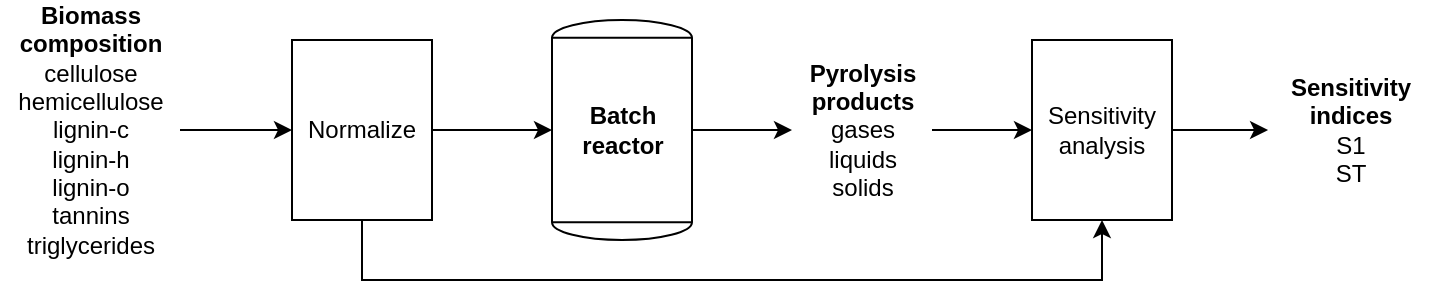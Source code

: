 <mxfile version="13.3.4" type="device"><diagram id="eNh6onnF1LuQXLKLmnS6" name="Page-1"><mxGraphModel dx="829" dy="1106" grid="1" gridSize="10" guides="1" tooltips="1" connect="1" arrows="1" fold="1" page="1" pageScale="1" pageWidth="827" pageHeight="1169" math="0" shadow="0"><root><mxCell id="0"/><mxCell id="1" parent="0"/><mxCell id="T86fXDgQGrrF4nEWkbhh-5" style="edgeStyle=orthogonalEdgeStyle;rounded=0;orthogonalLoop=1;jettySize=auto;html=1;startArrow=classic;startFill=1;endArrow=none;endFill=0;entryX=1;entryY=0.5;entryDx=0;entryDy=0;" edge="1" parent="1" source="T86fXDgQGrrF4nEWkbhh-3" target="T86fXDgQGrrF4nEWkbhh-8"><mxGeometry relative="1" as="geometry"><mxPoint x="348" y="105" as="targetPoint"/></mxGeometry></mxCell><mxCell id="T86fXDgQGrrF4nEWkbhh-3" value="&lt;b&gt;Batch&lt;br&gt;reactor&lt;/b&gt;" style="shape=mxgraph.pid.vessels.tank;html=1;pointerEvents=1;align=center;verticalLabelPosition=middle;verticalAlign=middle;dashed=0;labelPosition=center;" vertex="1" parent="1"><mxGeometry x="320" y="50" width="70" height="110" as="geometry"/></mxCell><mxCell id="T86fXDgQGrrF4nEWkbhh-12" style="edgeStyle=orthogonalEdgeStyle;rounded=0;orthogonalLoop=1;jettySize=auto;html=1;entryX=1;entryY=0.5;entryDx=0;entryDy=0;entryPerimeter=0;startArrow=classic;startFill=1;endArrow=none;endFill=0;" edge="1" parent="1" source="T86fXDgQGrrF4nEWkbhh-6" target="T86fXDgQGrrF4nEWkbhh-3"><mxGeometry relative="1" as="geometry"/></mxCell><mxCell id="T86fXDgQGrrF4nEWkbhh-15" style="edgeStyle=orthogonalEdgeStyle;rounded=0;orthogonalLoop=1;jettySize=auto;html=1;entryX=0;entryY=0.5;entryDx=0;entryDy=0;startArrow=none;startFill=0;endArrow=classic;endFill=1;" edge="1" parent="1" source="T86fXDgQGrrF4nEWkbhh-6" target="T86fXDgQGrrF4nEWkbhh-14"><mxGeometry relative="1" as="geometry"/></mxCell><mxCell id="T86fXDgQGrrF4nEWkbhh-6" value="&lt;b&gt;Pyrolysis&lt;br&gt;products&lt;br&gt;&lt;/b&gt;gases&lt;br&gt;liquids&lt;br&gt;solids" style="text;html=1;align=center;verticalAlign=middle;resizable=0;points=[];autosize=1;" vertex="1" parent="1"><mxGeometry x="440" y="65" width="70" height="80" as="geometry"/></mxCell><mxCell id="T86fXDgQGrrF4nEWkbhh-10" style="edgeStyle=orthogonalEdgeStyle;rounded=0;orthogonalLoop=1;jettySize=auto;html=1;entryX=0;entryY=0.5;entryDx=0;entryDy=0;startArrow=none;startFill=0;endArrow=classic;endFill=1;" edge="1" parent="1" source="T86fXDgQGrrF4nEWkbhh-7" target="T86fXDgQGrrF4nEWkbhh-8"><mxGeometry relative="1" as="geometry"/></mxCell><mxCell id="T86fXDgQGrrF4nEWkbhh-7" value="&lt;b&gt;Biomass&lt;/b&gt;&lt;br&gt;&lt;b&gt;composition&lt;br&gt;&lt;/b&gt;cellulose&lt;br&gt;hemicellulose&lt;br&gt;lignin-c&lt;br&gt;lignin-h&lt;br&gt;lignin-o&lt;br&gt;tannins&lt;br&gt;triglycerides" style="text;html=1;align=center;verticalAlign=middle;resizable=0;points=[];autosize=1;" vertex="1" parent="1"><mxGeometry x="44" y="40" width="90" height="130" as="geometry"/></mxCell><mxCell id="T86fXDgQGrrF4nEWkbhh-18" style="edgeStyle=orthogonalEdgeStyle;rounded=0;orthogonalLoop=1;jettySize=auto;html=1;entryX=0.5;entryY=1;entryDx=0;entryDy=0;startArrow=none;startFill=0;endArrow=classic;endFill=1;" edge="1" parent="1" source="T86fXDgQGrrF4nEWkbhh-8" target="T86fXDgQGrrF4nEWkbhh-14"><mxGeometry relative="1" as="geometry"><Array as="points"><mxPoint x="225" y="180"/><mxPoint x="595" y="180"/></Array></mxGeometry></mxCell><mxCell id="T86fXDgQGrrF4nEWkbhh-8" value="Normalize" style="rounded=0;whiteSpace=wrap;html=1;" vertex="1" parent="1"><mxGeometry x="190" y="60" width="70" height="90" as="geometry"/></mxCell><mxCell id="T86fXDgQGrrF4nEWkbhh-17" style="edgeStyle=orthogonalEdgeStyle;rounded=0;orthogonalLoop=1;jettySize=auto;html=1;entryX=-0.012;entryY=0.5;entryDx=0;entryDy=0;entryPerimeter=0;startArrow=none;startFill=0;endArrow=classic;endFill=1;" edge="1" parent="1" source="T86fXDgQGrrF4nEWkbhh-14" target="T86fXDgQGrrF4nEWkbhh-16"><mxGeometry relative="1" as="geometry"/></mxCell><mxCell id="T86fXDgQGrrF4nEWkbhh-14" value="Sensitivity&lt;br&gt;analysis" style="rounded=0;whiteSpace=wrap;html=1;" vertex="1" parent="1"><mxGeometry x="560" y="60" width="70" height="90" as="geometry"/></mxCell><mxCell id="T86fXDgQGrrF4nEWkbhh-16" value="&lt;b&gt;Sensitivity&lt;br&gt;indices&lt;/b&gt;&lt;br&gt;S1&lt;br&gt;ST" style="text;html=1;align=center;verticalAlign=middle;resizable=0;points=[];autosize=1;" vertex="1" parent="1"><mxGeometry x="679" y="75" width="80" height="60" as="geometry"/></mxCell></root></mxGraphModel></diagram></mxfile>